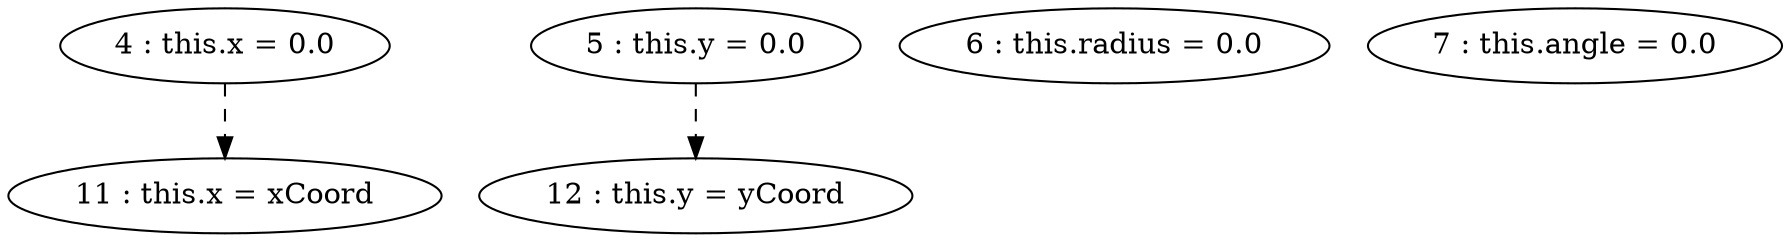 digraph G {
"4 : this.x = 0.0"
"4 : this.x = 0.0" -> "11 : this.x = xCoord" [style=dashed]
"5 : this.y = 0.0"
"5 : this.y = 0.0" -> "12 : this.y = yCoord" [style=dashed]
"6 : this.radius = 0.0"
"7 : this.angle = 0.0"
"11 : this.x = xCoord"
"12 : this.y = yCoord"
}